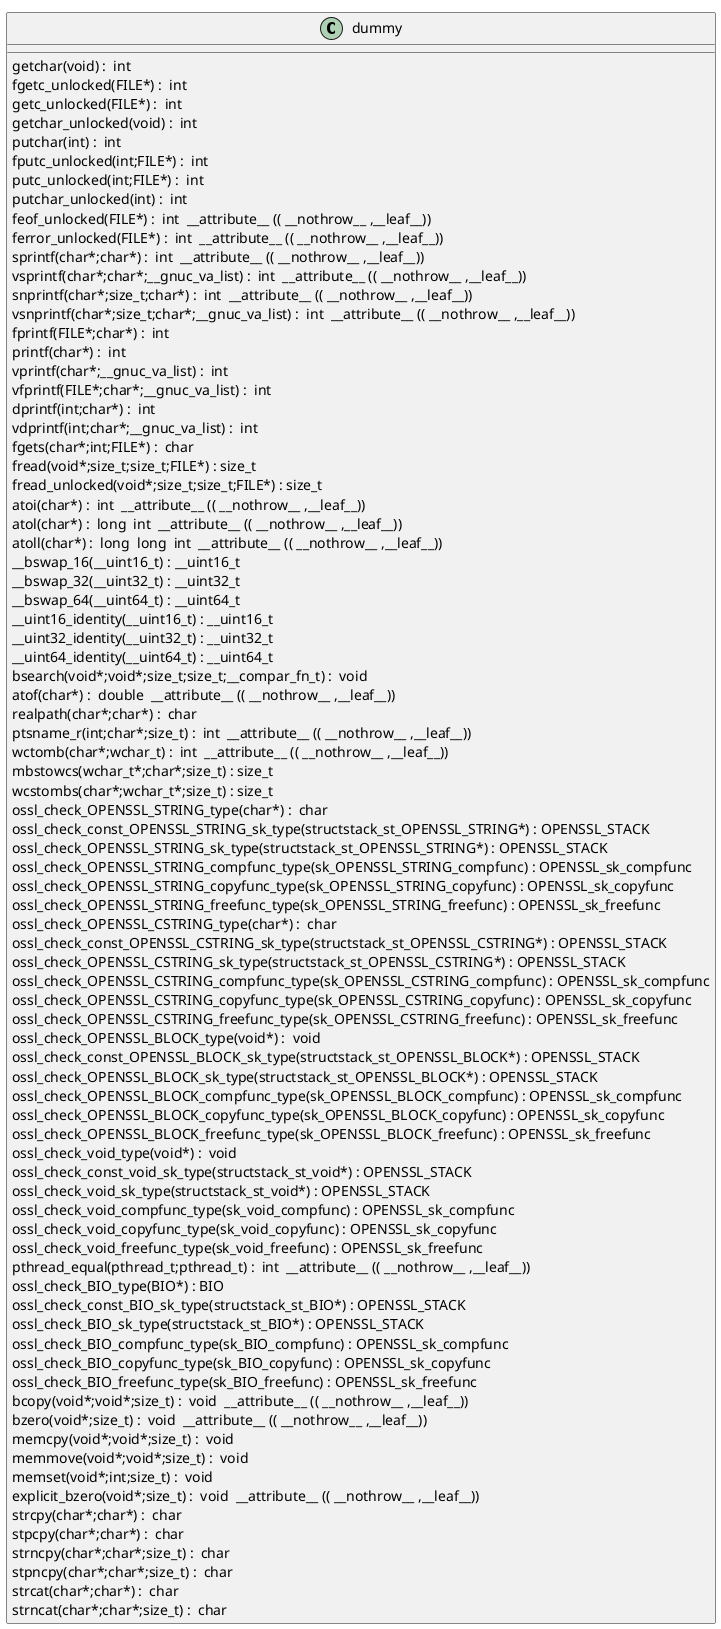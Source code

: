 @startuml
!pragma layout smetana
class dummy {
getchar(void) :  int  [[[./../../.././qc/crypto/bn/bn_ctx.c.html#907]]]
fgetc_unlocked(FILE*) :  int  [[[./../../.././qc/crypto/bn/bn_ctx.c.html#916]]]
getc_unlocked(FILE*) :  int  [[[./../../.././qc/crypto/bn/bn_ctx.c.html#926]]]
getchar_unlocked(void) :  int  [[[./../../.././qc/crypto/bn/bn_ctx.c.html#933]]]
putchar(int) :  int  [[[./../../.././qc/crypto/bn/bn_ctx.c.html#942]]]
fputc_unlocked(int;FILE*) :  int  [[[./../../.././qc/crypto/bn/bn_ctx.c.html#951]]]
putc_unlocked(int;FILE*) :  int  [[[./../../.././qc/crypto/bn/bn_ctx.c.html#961]]]
putchar_unlocked(int) :  int  [[[./../../.././qc/crypto/bn/bn_ctx.c.html#968]]]
feof_unlocked(FILE*) :  int  __attribute__ (( __nothrow__ ,__leaf__)) [[[./../../.././qc/crypto/bn/bn_ctx.c.html#974]]]
ferror_unlocked(FILE*) :  int  __attribute__ (( __nothrow__ ,__leaf__)) [[[./../../.././qc/crypto/bn/bn_ctx.c.html#981]]]
sprintf(char*;char*) :  int  __attribute__ (( __nothrow__ ,__leaf__)) [[[./../../.././qc/crypto/bn/bn_ctx.c.html#1000]]]
vsprintf(char*;char*;__gnuc_va_list) :  int  __attribute__ (( __nothrow__ ,__leaf__)) [[[./../../.././qc/crypto/bn/bn_ctx.c.html#1013]]]
snprintf(char*;size_t;char*) :  int  __attribute__ (( __nothrow__ ,__leaf__)) [[[./../../.././qc/crypto/bn/bn_ctx.c.html#1032]]]
vsnprintf(char*;size_t;char*;__gnuc_va_list) :  int  __attribute__ (( __nothrow__ ,__leaf__)) [[[./../../.././qc/crypto/bn/bn_ctx.c.html#1046]]]
fprintf(FILE*;char*) :  int  [[[./../../.././qc/crypto/bn/bn_ctx.c.html#1067]]]
printf(char*) :  int  [[[./../../.././qc/crypto/bn/bn_ctx.c.html#1074]]]
vprintf(char*;__gnuc_va_list) :  int  [[[./../../.././qc/crypto/bn/bn_ctx.c.html#1086]]]
vfprintf(FILE*;char*;__gnuc_va_list) :  int  [[[./../../.././qc/crypto/bn/bn_ctx.c.html#1096]]]
dprintf(int;char*) :  int  [[[./../../.././qc/crypto/bn/bn_ctx.c.html#1111]]]
vdprintf(int;char*;__gnuc_va_list) :  int  [[[./../../.././qc/crypto/bn/bn_ctx.c.html#1122]]]
fgets(char*;int;FILE*) :  char  [[[./../../.././qc/crypto/bn/bn_ctx.c.html#1141]]]
fread(void*;size_t;size_t;FILE*) : size_t [[[./../../.././qc/crypto/bn/bn_ctx.c.html#1167]]]
fread_unlocked(void*;size_t;size_t;FILE*) : size_t [[[./../../.././qc/crypto/bn/bn_ctx.c.html#1194]]]
atoi(char*) :  int  __attribute__ (( __nothrow__ ,__leaf__)) [[[./../../.././qc/crypto/bn/bn_ctx.c.html#1366]]]
atol(char*) :  long  int  __attribute__ (( __nothrow__ ,__leaf__)) [[[./../../.././qc/crypto/bn/bn_ctx.c.html#1371]]]
atoll(char*) :  long  long  int  __attribute__ (( __nothrow__ ,__leaf__)) [[[./../../.././qc/crypto/bn/bn_ctx.c.html#1378]]]
__bswap_16(__uint16_t) : __uint16_t [[[./../../.././qc/crypto/bn/bn_ctx.c.html#1525]]]
__bswap_32(__uint32_t) : __uint32_t [[[./../../.././qc/crypto/bn/bn_ctx.c.html#1540]]]
__bswap_64(__uint64_t) : __uint64_t [[[./../../.././qc/crypto/bn/bn_ctx.c.html#1550]]]
__uint16_identity(__uint16_t) : __uint16_t [[[./../../.././qc/crypto/bn/bn_ctx.c.html#1562]]]
__uint32_identity(__uint32_t) : __uint32_t [[[./../../.././qc/crypto/bn/bn_ctx.c.html#1568]]]
__uint64_identity(__uint64_t) : __uint64_t [[[./../../.././qc/crypto/bn/bn_ctx.c.html#1574]]]
bsearch(void*;void*;size_t;size_t;__compar_fn_t) :  void  [[[./../../.././qc/crypto/bn/bn_ctx.c.html#2242]]]
atof(char*) :  double  __attribute__ (( __nothrow__ ,__leaf__)) [[[./../../.././qc/crypto/bn/bn_ctx.c.html#1]]]
realpath(char*;char*) :  char  [[[./../../.././qc/crypto/bn/bn_ctx.c.html#1]]]
ptsname_r(int;char*;size_t) :  int  __attribute__ (( __nothrow__ ,__leaf__)) [[[./../../.././qc/crypto/bn/bn_ctx.c.html#1]]]
wctomb(char*;wchar_t) :  int  __attribute__ (( __nothrow__ ,__leaf__)) [[[./../../.././qc/crypto/bn/bn_ctx.c.html#1]]]
mbstowcs(wchar_t*;char*;size_t) : size_t [[[./../../.././qc/crypto/bn/bn_ctx.c.html#1]]]
wcstombs(char*;wchar_t*;size_t) : size_t [[[./../../.././qc/crypto/bn/bn_ctx.c.html#1]]]
ossl_check_OPENSSL_STRING_type(char*) :  char  [[[./../../.././qc/crypto/bn/bn_ctx.c.html#1]]]
ossl_check_const_OPENSSL_STRING_sk_type(structstack_st_OPENSSL_STRING*) : OPENSSL_STACK [[[./../../.././qc/crypto/bn/bn_ctx.c.html#1]]]
ossl_check_OPENSSL_STRING_sk_type(structstack_st_OPENSSL_STRING*) : OPENSSL_STACK [[[./../../.././qc/crypto/bn/bn_ctx.c.html#1]]]
ossl_check_OPENSSL_STRING_compfunc_type(sk_OPENSSL_STRING_compfunc) : OPENSSL_sk_compfunc [[[./../../.././qc/crypto/bn/bn_ctx.c.html#1]]]
ossl_check_OPENSSL_STRING_copyfunc_type(sk_OPENSSL_STRING_copyfunc) : OPENSSL_sk_copyfunc [[[./../../.././qc/crypto/bn/bn_ctx.c.html#1]]]
ossl_check_OPENSSL_STRING_freefunc_type(sk_OPENSSL_STRING_freefunc) : OPENSSL_sk_freefunc [[[./../../.././qc/crypto/bn/bn_ctx.c.html#1]]]
ossl_check_OPENSSL_CSTRING_type(char*) :  char  [[[./../../.././qc/crypto/bn/bn_ctx.c.html#1]]]
ossl_check_const_OPENSSL_CSTRING_sk_type(structstack_st_OPENSSL_CSTRING*) : OPENSSL_STACK [[[./../../.././qc/crypto/bn/bn_ctx.c.html#1]]]
ossl_check_OPENSSL_CSTRING_sk_type(structstack_st_OPENSSL_CSTRING*) : OPENSSL_STACK [[[./../../.././qc/crypto/bn/bn_ctx.c.html#1]]]
ossl_check_OPENSSL_CSTRING_compfunc_type(sk_OPENSSL_CSTRING_compfunc) : OPENSSL_sk_compfunc [[[./../../.././qc/crypto/bn/bn_ctx.c.html#1]]]
ossl_check_OPENSSL_CSTRING_copyfunc_type(sk_OPENSSL_CSTRING_copyfunc) : OPENSSL_sk_copyfunc [[[./../../.././qc/crypto/bn/bn_ctx.c.html#1]]]
ossl_check_OPENSSL_CSTRING_freefunc_type(sk_OPENSSL_CSTRING_freefunc) : OPENSSL_sk_freefunc [[[./../../.././qc/crypto/bn/bn_ctx.c.html#1]]]
ossl_check_OPENSSL_BLOCK_type(void*) :  void  [[[./../../.././qc/crypto/bn/bn_ctx.c.html#1]]]
ossl_check_const_OPENSSL_BLOCK_sk_type(structstack_st_OPENSSL_BLOCK*) : OPENSSL_STACK [[[./../../.././qc/crypto/bn/bn_ctx.c.html#1]]]
ossl_check_OPENSSL_BLOCK_sk_type(structstack_st_OPENSSL_BLOCK*) : OPENSSL_STACK [[[./../../.././qc/crypto/bn/bn_ctx.c.html#1]]]
ossl_check_OPENSSL_BLOCK_compfunc_type(sk_OPENSSL_BLOCK_compfunc) : OPENSSL_sk_compfunc [[[./../../.././qc/crypto/bn/bn_ctx.c.html#1]]]
ossl_check_OPENSSL_BLOCK_copyfunc_type(sk_OPENSSL_BLOCK_copyfunc) : OPENSSL_sk_copyfunc [[[./../../.././qc/crypto/bn/bn_ctx.c.html#1]]]
ossl_check_OPENSSL_BLOCK_freefunc_type(sk_OPENSSL_BLOCK_freefunc) : OPENSSL_sk_freefunc [[[./../../.././qc/crypto/bn/bn_ctx.c.html#1]]]
ossl_check_void_type(void*) :  void  [[[./../../.././qc/crypto/bn/bn_ctx.c.html#1]]]
ossl_check_const_void_sk_type(structstack_st_void*) : OPENSSL_STACK [[[./../../.././qc/crypto/bn/bn_ctx.c.html#1]]]
ossl_check_void_sk_type(structstack_st_void*) : OPENSSL_STACK [[[./../../.././qc/crypto/bn/bn_ctx.c.html#1]]]
ossl_check_void_compfunc_type(sk_void_compfunc) : OPENSSL_sk_compfunc [[[./../../.././qc/crypto/bn/bn_ctx.c.html#1]]]
ossl_check_void_copyfunc_type(sk_void_copyfunc) : OPENSSL_sk_copyfunc [[[./../../.././qc/crypto/bn/bn_ctx.c.html#1]]]
ossl_check_void_freefunc_type(sk_void_freefunc) : OPENSSL_sk_freefunc [[[./../../.././qc/crypto/bn/bn_ctx.c.html#1]]]
pthread_equal(pthread_t;pthread_t) :  int  __attribute__ (( __nothrow__ ,__leaf__)) [[[./../../.././qc/crypto/bn/bn_ctx.c.html#1]]]
ossl_check_BIO_type(BIO*) : BIO [[[./../../.././qc/crypto/bn/bn_ctx.c.html#1]]]
ossl_check_const_BIO_sk_type(structstack_st_BIO*) : OPENSSL_STACK [[[./../../.././qc/crypto/bn/bn_ctx.c.html#1]]]
ossl_check_BIO_sk_type(structstack_st_BIO*) : OPENSSL_STACK [[[./../../.././qc/crypto/bn/bn_ctx.c.html#1]]]
ossl_check_BIO_compfunc_type(sk_BIO_compfunc) : OPENSSL_sk_compfunc [[[./../../.././qc/crypto/bn/bn_ctx.c.html#1]]]
ossl_check_BIO_copyfunc_type(sk_BIO_copyfunc) : OPENSSL_sk_copyfunc [[[./../../.././qc/crypto/bn/bn_ctx.c.html#1]]]
ossl_check_BIO_freefunc_type(sk_BIO_freefunc) : OPENSSL_sk_freefunc [[[./../../.././qc/crypto/bn/bn_ctx.c.html#1]]]
bcopy(void*;void*;size_t) :  void  __attribute__ (( __nothrow__ ,__leaf__)) [[[./../../.././qc/crypto/bn/bn_ctx.c.html#1]]]
bzero(void*;size_t) :  void  __attribute__ (( __nothrow__ ,__leaf__)) [[[./../../.././qc/crypto/bn/bn_ctx.c.html#1]]]
memcpy(void*;void*;size_t) :  void  [[[./../../.././qc/crypto/bn/bn_ctx.c.html#1]]]
memmove(void*;void*;size_t) :  void  [[[./../../.././qc/crypto/bn/bn_ctx.c.html#1]]]
memset(void*;int;size_t) :  void  [[[./../../.././qc/crypto/bn/bn_ctx.c.html#1]]]
explicit_bzero(void*;size_t) :  void  __attribute__ (( __nothrow__ ,__leaf__)) [[[./../../.././qc/crypto/bn/bn_ctx.c.html#1]]]
strcpy(char*;char*) :  char  [[[./../../.././qc/crypto/bn/bn_ctx.c.html#1]]]
stpcpy(char*;char*) :  char  [[[./../../.././qc/crypto/bn/bn_ctx.c.html#1]]]
strncpy(char*;char*;size_t) :  char  [[[./../../.././qc/crypto/bn/bn_ctx.c.html#1]]]
stpncpy(char*;char*;size_t) :  char  [[[./../../.././qc/crypto/bn/bn_ctx.c.html#1]]]
strcat(char*;char*) :  char  [[[./../../.././qc/crypto/bn/bn_ctx.c.html#1]]]
strncat(char*;char*;size_t) :  char  [[[./../../.././qc/crypto/bn/bn_ctx.c.html#1]]]
} 
@enduml
